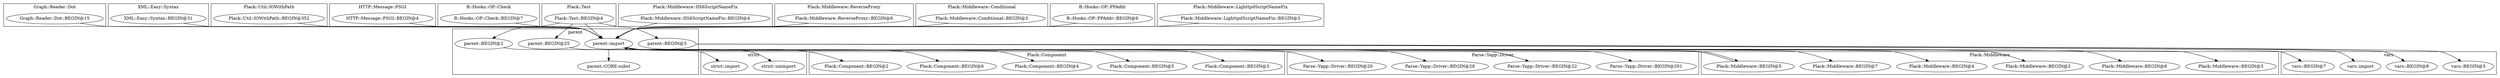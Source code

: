 digraph {
graph [overlap=false]
subgraph cluster_Graph_Reader_Dot {
	label="Graph::Reader::Dot";
	"Graph::Reader::Dot::BEGIN@15";
}
subgraph cluster_XML_Easy_Syntax {
	label="XML::Easy::Syntax";
	"XML::Easy::Syntax::BEGIN@31";
}
subgraph cluster_Plack_Util_IOWithPath {
	label="Plack::Util::IOWithPath";
	"Plack::Util::IOWithPath::BEGIN@352";
}
subgraph cluster_Plack_Component {
	label="Plack::Component";
	"Plack::Component::BEGIN@2";
	"Plack::Component::BEGIN@3";
	"Plack::Component::BEGIN@5";
	"Plack::Component::BEGIN@4";
	"Plack::Component::BEGIN@6";
}
subgraph cluster_HTTP_Message_PSGI {
	label="HTTP::Message::PSGI";
	"HTTP::Message::PSGI::BEGIN@4";
}
subgraph cluster_B_Hooks_OP_Check {
	label="B::Hooks::OP::Check";
	"B::Hooks::OP::Check::BEGIN@7";
}
subgraph cluster_Parse_Yapp_Driver {
	label="Parse::Yapp::Driver";
	"Parse::Yapp::Driver::BEGIN@201";
	"Parse::Yapp::Driver::BEGIN@22";
	"Parse::Yapp::Driver::BEGIN@28";
	"Parse::Yapp::Driver::BEGIN@20";
}
subgraph cluster_Plack_Test {
	label="Plack::Test";
	"Plack::Test::BEGIN@4";
}
subgraph cluster_Plack_Middleware_IIS6ScriptNameFix {
	label="Plack::Middleware::IIS6ScriptNameFix";
	"Plack::Middleware::IIS6ScriptNameFix::BEGIN@4";
}
subgraph cluster_Plack_Middleware_ReverseProxy {
	label="Plack::Middleware::ReverseProxy";
	"Plack::Middleware::ReverseProxy::BEGIN@6";
}
subgraph cluster_Plack_Middleware_Conditional {
	label="Plack::Middleware::Conditional";
	"Plack::Middleware::Conditional::BEGIN@3";
}
subgraph cluster_parent {
	label="parent";
	"parent::BEGIN@25";
	"parent::BEGIN@2";
	"parent::CORE:subst";
	"parent::import";
	"parent::BEGIN@3";
}
subgraph cluster_Plack_Middleware {
	label="Plack::Middleware";
	"Plack::Middleware::BEGIN@2";
	"Plack::Middleware::BEGIN@4";
	"Plack::Middleware::BEGIN@7";
	"Plack::Middleware::BEGIN@5";
	"Plack::Middleware::BEGIN@3";
	"Plack::Middleware::BEGIN@6";
}
subgraph cluster_B_Hooks_OP_PPAddr {
	label="B::Hooks::OP::PPAddr";
	"B::Hooks::OP::PPAddr::BEGIN@6";
}
subgraph cluster_vars {
	label="vars";
	"vars::BEGIN@3";
	"vars::BEGIN@8";
	"vars::import";
	"vars::BEGIN@7";
}
subgraph cluster_strict {
	label="strict";
	"strict::unimport";
	"strict::import";
}
subgraph cluster_Plack_Middleware_LighttpdScriptNameFix {
	label="Plack::Middleware::LighttpdScriptNameFix";
	"Plack::Middleware::LighttpdScriptNameFix::BEGIN@3";
}
"parent::import" -> "Plack::Middleware::BEGIN@3";
"Plack::Test::BEGIN@4" -> "parent::BEGIN@2";
"parent::import" -> "Parse::Yapp::Driver::BEGIN@201";
"parent::import" -> "Plack::Component::BEGIN@5";
"parent::import" -> "Plack::Component::BEGIN@3";
"parent::import" -> "Plack::Middleware::BEGIN@7";
"parent::BEGIN@2" -> "strict::import";
"parent::BEGIN@3" -> "vars::BEGIN@8";
"parent::import" -> "Plack::Middleware::BEGIN@5";
"parent::import" -> "Parse::Yapp::Driver::BEGIN@28";
"parent::BEGIN@25" -> "strict::unimport";
"parent::BEGIN@3" -> "vars::import";
"parent::import" -> "Parse::Yapp::Driver::BEGIN@20";
"parent::BEGIN@3" -> "vars::BEGIN@7";
"parent::import" -> "parent::CORE:subst";
"parent::import" -> "Parse::Yapp::Driver::BEGIN@22";
"parent::import" -> "Plack::Component::BEGIN@6";
"Plack::Test::BEGIN@4" -> "parent::BEGIN@3";
"parent::import" -> "Plack::Middleware::BEGIN@6";
"parent::BEGIN@3" -> "vars::BEGIN@3";
"parent::import" -> "Plack::Component::BEGIN@4";
"parent::import" -> "Plack::Middleware::BEGIN@4";
"parent::import" -> "Plack::Component::BEGIN@2";
"Plack::Middleware::ReverseProxy::BEGIN@6" -> "parent::import";
"XML::Easy::Syntax::BEGIN@31" -> "parent::import";
"Plack::Test::BEGIN@4" -> "parent::import";
"Plack::Middleware::Conditional::BEGIN@3" -> "parent::import";
"Plack::Middleware::LighttpdScriptNameFix::BEGIN@3" -> "parent::import";
"Plack::Middleware::BEGIN@5" -> "parent::import";
"B::Hooks::OP::PPAddr::BEGIN@6" -> "parent::import";
"Plack::Middleware::IIS6ScriptNameFix::BEGIN@4" -> "parent::import";
"Plack::Util::IOWithPath::BEGIN@352" -> "parent::import";
"B::Hooks::OP::Check::BEGIN@7" -> "parent::import";
"HTTP::Message::PSGI::BEGIN@4" -> "parent::import";
"Graph::Reader::Dot::BEGIN@15" -> "parent::import";
"Plack::Test::BEGIN@4" -> "parent::BEGIN@25";
"parent::import" -> "Plack::Middleware::BEGIN@2";
}
